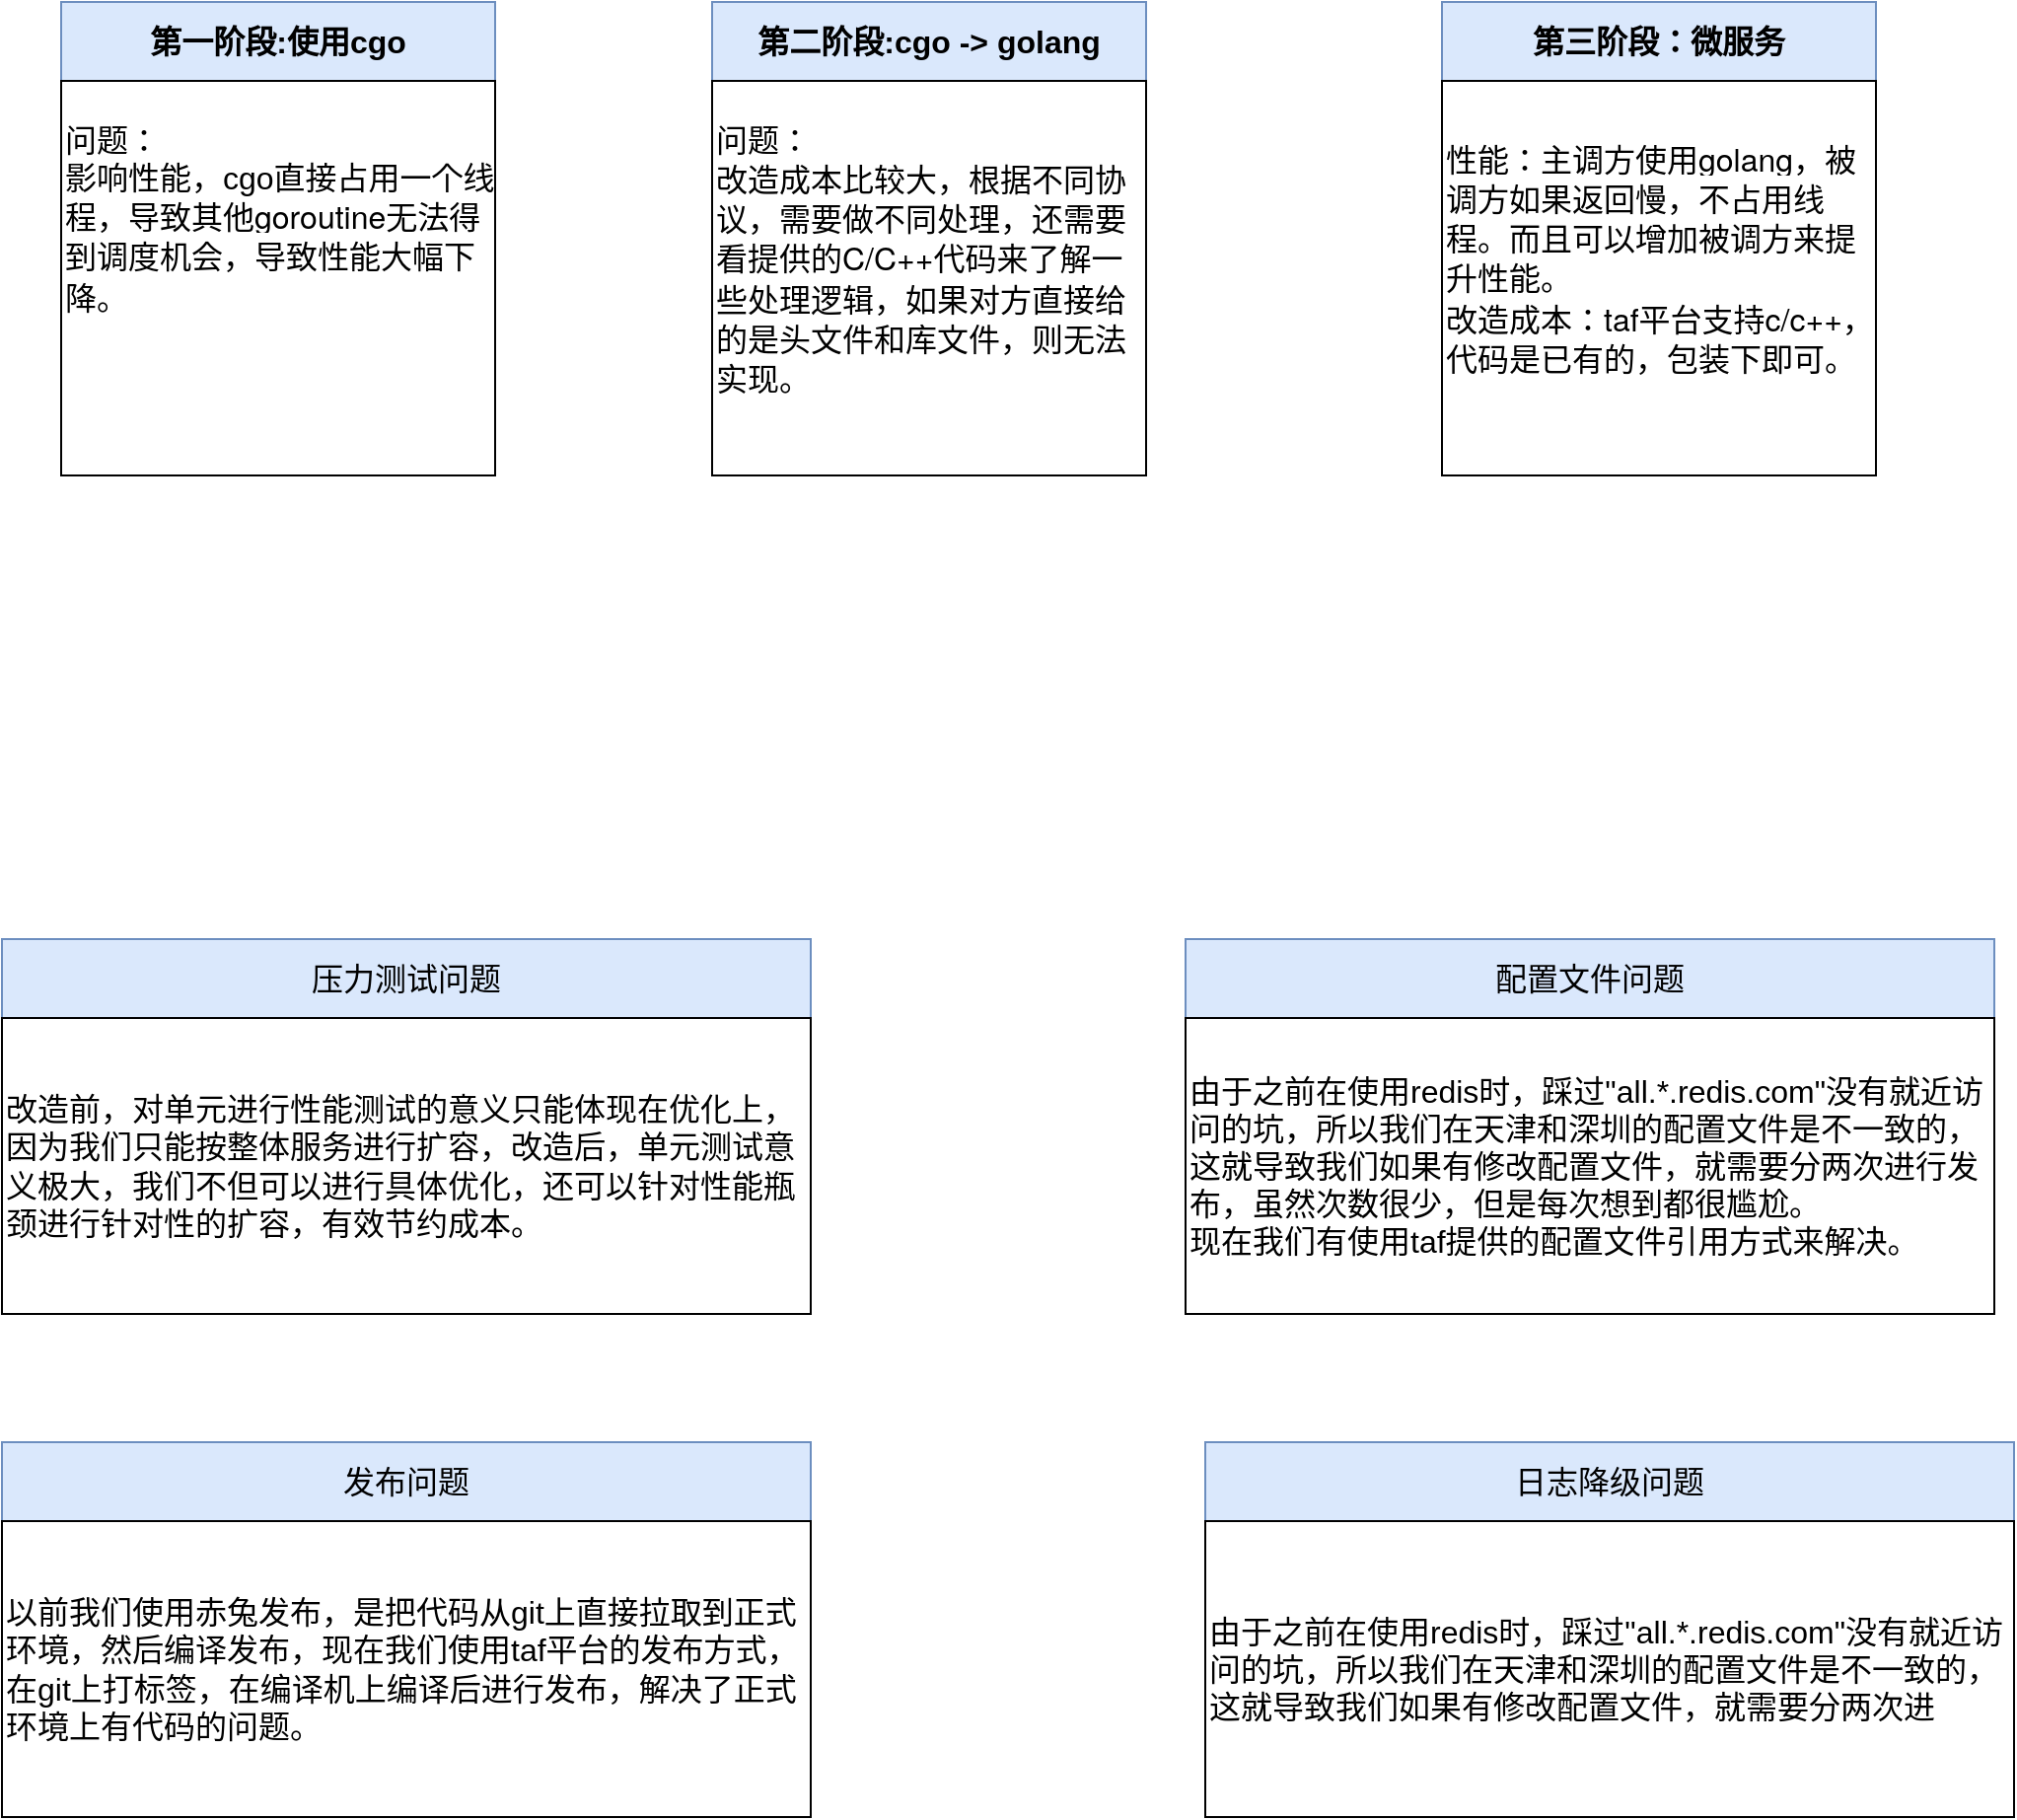 <mxfile pages="1" version="11.2.4" type="github"><diagram id="tzzjaYczGSVIE0RW3ddP" name="Page-1"><mxGraphModel dx="1407" dy="872" grid="1" gridSize="10" guides="1" tooltips="1" connect="1" arrows="1" fold="1" page="1" pageScale="1" pageWidth="3300" pageHeight="4681" math="0" shadow="0"><root><mxCell id="0"/><mxCell id="1" parent="0"/><mxCell id="lcmYWBAXw7QopE_JtFfv-1" value="第一阶段:使用cgo" style="rounded=0;whiteSpace=wrap;html=1;fillColor=#dae8fc;strokeColor=#6c8ebf;fontSize=16;fontStyle=1" vertex="1" parent="1"><mxGeometry x="220" y="240" width="220" height="40" as="geometry"/></mxCell><mxCell id="lcmYWBAXw7QopE_JtFfv-2" value="问题：&lt;br&gt;影响性能，cgo直接占用一个线程，导致其他&lt;span style=&quot;font-family: &amp;#34;helvetica neue&amp;#34; , &amp;#34;luxi sans&amp;#34; , &amp;#34;dejavu sans&amp;#34; , &amp;#34;tahoma&amp;#34; , &amp;#34;hiragino sans gb&amp;#34; , &amp;#34;microsoft yahei&amp;#34; , sans-serif ; font-size: 16px ; background-color: rgb(255 , 255 , 255)&quot;&gt;goroutine无法得到调度机会，导致性能大幅下降。&lt;br&gt;&lt;br&gt;&lt;br&gt;&lt;br style=&quot;font-size: 16px&quot;&gt;&lt;/span&gt;" style="rounded=0;whiteSpace=wrap;html=1;fontSize=16;align=left;" vertex="1" parent="1"><mxGeometry x="220" y="280" width="220" height="200" as="geometry"/></mxCell><mxCell id="lcmYWBAXw7QopE_JtFfv-3" value="第二阶段:cgo -&amp;gt; golang" style="rounded=0;whiteSpace=wrap;html=1;fillColor=#dae8fc;strokeColor=#6c8ebf;fontSize=16;fontStyle=1" vertex="1" parent="1"><mxGeometry x="550" y="240" width="220" height="40" as="geometry"/></mxCell><mxCell id="lcmYWBAXw7QopE_JtFfv-4" value="&lt;span style=&quot;font-family: &amp;#34;helvetica neue&amp;#34; , &amp;#34;luxi sans&amp;#34; , &amp;#34;dejavu sans&amp;#34; , &amp;#34;tahoma&amp;#34; , &amp;#34;hiragino sans gb&amp;#34; , &amp;#34;microsoft yahei&amp;#34; , sans-serif ; font-size: 16px ; background-color: rgb(255 , 255 , 255)&quot;&gt;问题：&lt;br&gt;改造成本比较大，根据不同协议，需要做不同处理，还需要看提供的C/C++代码来了解一些处理逻辑，如果对方直接给的是头文件和库文件，则无法实现。&lt;br&gt;&lt;br style=&quot;font-size: 16px&quot;&gt;&lt;/span&gt;" style="rounded=0;whiteSpace=wrap;html=1;fontSize=16;align=left;" vertex="1" parent="1"><mxGeometry x="550" y="280" width="220" height="200" as="geometry"/></mxCell><mxCell id="lcmYWBAXw7QopE_JtFfv-5" value="第三阶段：微服务" style="rounded=0;whiteSpace=wrap;html=1;fillColor=#dae8fc;strokeColor=#6c8ebf;fontSize=16;fontStyle=1" vertex="1" parent="1"><mxGeometry x="920" y="240" width="220" height="40" as="geometry"/></mxCell><mxCell id="lcmYWBAXw7QopE_JtFfv-6" value="&lt;span style=&quot;font-family: &amp;#34;helvetica neue&amp;#34; , &amp;#34;luxi sans&amp;#34; , &amp;#34;dejavu sans&amp;#34; , &amp;#34;tahoma&amp;#34; , &amp;#34;hiragino sans gb&amp;#34; , &amp;#34;microsoft yahei&amp;#34; , sans-serif ; font-size: 16px ; background-color: rgb(255 , 255 , 255)&quot;&gt;性能：主调方使用golang，被调方如果返回慢，不占用线程。而且可以增加被调方来提升性能。&lt;br&gt;改造成本：taf平台支持c/c++，代码是已有的，包装下即可。&lt;br&gt;&lt;br style=&quot;font-size: 16px&quot;&gt;&lt;/span&gt;" style="rounded=0;whiteSpace=wrap;html=1;fontSize=16;align=left;" vertex="1" parent="1"><mxGeometry x="920" y="280" width="220" height="200" as="geometry"/></mxCell><mxCell id="lcmYWBAXw7QopE_JtFfv-9" value="压力测试问题" style="rounded=0;whiteSpace=wrap;html=1;fontSize=16;align=center;fillColor=#dae8fc;strokeColor=#6c8ebf;" vertex="1" parent="1"><mxGeometry x="190" y="715" width="410" height="40" as="geometry"/></mxCell><mxCell id="lcmYWBAXw7QopE_JtFfv-10" value="改造前，对单元进行性能测试的意义只能体现在优化上，因为我们只能按整体服务进行扩容，改造后，单元测试意义极大，我们不但可以进行具体优化，还可以针对性能瓶颈进行针对性的扩容，有效节约成本。" style="rounded=0;whiteSpace=wrap;html=1;fontSize=16;align=left;" vertex="1" parent="1"><mxGeometry x="190" y="755" width="410" height="150" as="geometry"/></mxCell><mxCell id="lcmYWBAXw7QopE_JtFfv-12" value="配置文件问题" style="rounded=0;whiteSpace=wrap;html=1;fontSize=16;align=center;fillColor=#dae8fc;strokeColor=#6c8ebf;" vertex="1" parent="1"><mxGeometry x="790" y="715" width="410" height="40" as="geometry"/></mxCell><mxCell id="lcmYWBAXw7QopE_JtFfv-13" value="由于之前在使用redis时，踩过&quot;all.*.redis.com&quot;没有就近访问的坑，所以我们在天津和深圳的配置文件是不一致的，这就导致我们如果有修改配置文件，就需要分两次进行发布，虽然次数很少，但是每次想到都很尴尬。&lt;br&gt;现在我们有使用taf提供的配置文件引用方式来解决。" style="rounded=0;whiteSpace=wrap;html=1;fontSize=16;align=left;" vertex="1" parent="1"><mxGeometry x="790" y="755" width="410" height="150" as="geometry"/></mxCell><mxCell id="lcmYWBAXw7QopE_JtFfv-14" value="发布问题" style="rounded=0;whiteSpace=wrap;html=1;fontSize=16;align=center;fillColor=#dae8fc;strokeColor=#6c8ebf;" vertex="1" parent="1"><mxGeometry x="190" y="970" width="410" height="40" as="geometry"/></mxCell><mxCell id="lcmYWBAXw7QopE_JtFfv-15" value="以前我们使用赤兔发布，是把代码从git上直接拉取到正式环境，然后编译发布，现在我们使用taf平台的发布方式，在git上打标签，在编译机上编译后进行发布，解决了正式环境上有代码的问题。" style="rounded=0;whiteSpace=wrap;html=1;fontSize=16;align=left;" vertex="1" parent="1"><mxGeometry x="190" y="1010" width="410" height="150" as="geometry"/></mxCell><mxCell id="lcmYWBAXw7QopE_JtFfv-16" value="日志降级问题" style="rounded=0;whiteSpace=wrap;html=1;fontSize=16;align=center;fillColor=#dae8fc;strokeColor=#6c8ebf;" vertex="1" parent="1"><mxGeometry x="800" y="970" width="410" height="40" as="geometry"/></mxCell><mxCell id="lcmYWBAXw7QopE_JtFfv-17" value="由于之前在使用redis时，踩过&quot;all.*.redis.com&quot;没有就近访问的坑，所以我们在天津和深圳的配置文件是不一致的，这就导致我们如果有修改配置文件，就需要分两次进" style="rounded=0;whiteSpace=wrap;html=1;fontSize=16;align=left;" vertex="1" parent="1"><mxGeometry x="800" y="1010" width="410" height="150" as="geometry"/></mxCell></root></mxGraphModel></diagram></mxfile>